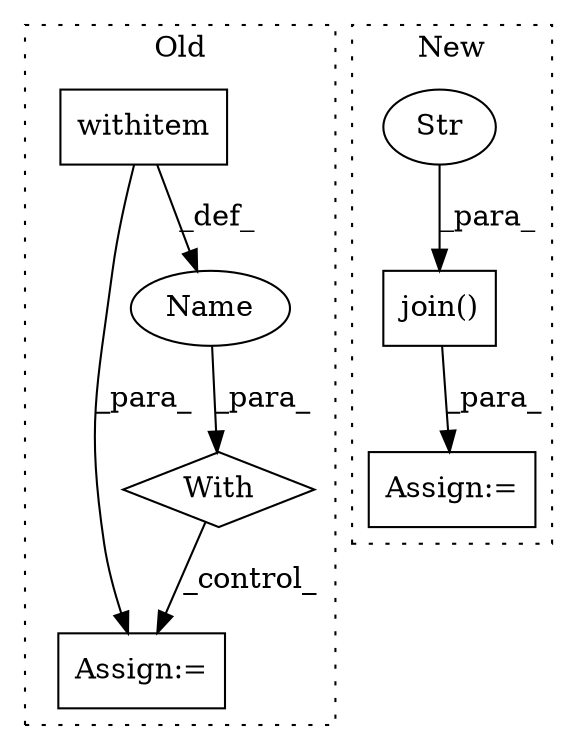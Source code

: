 digraph G {
subgraph cluster0 {
1 [label="With" a="39" s="1667,1680" l="5,54" shape="diamond"];
3 [label="withitem" a="49" s="1672" l="8" shape="box"];
6 [label="Assign:=" a="68" s="1739" l="3" shape="box"];
7 [label="Name" a="87" s="1714" l="6" shape="ellipse"];
label = "Old";
style="dotted";
}
subgraph cluster1 {
2 [label="join()" a="75" s="1719,1767" l="13,1" shape="box"];
4 [label="Assign:=" a="68" s="1716" l="3" shape="box"];
5 [label="Str" a="66" s="1755" l="12" shape="ellipse"];
label = "New";
style="dotted";
}
1 -> 6 [label="_control_"];
2 -> 4 [label="_para_"];
3 -> 7 [label="_def_"];
3 -> 6 [label="_para_"];
5 -> 2 [label="_para_"];
7 -> 1 [label="_para_"];
}